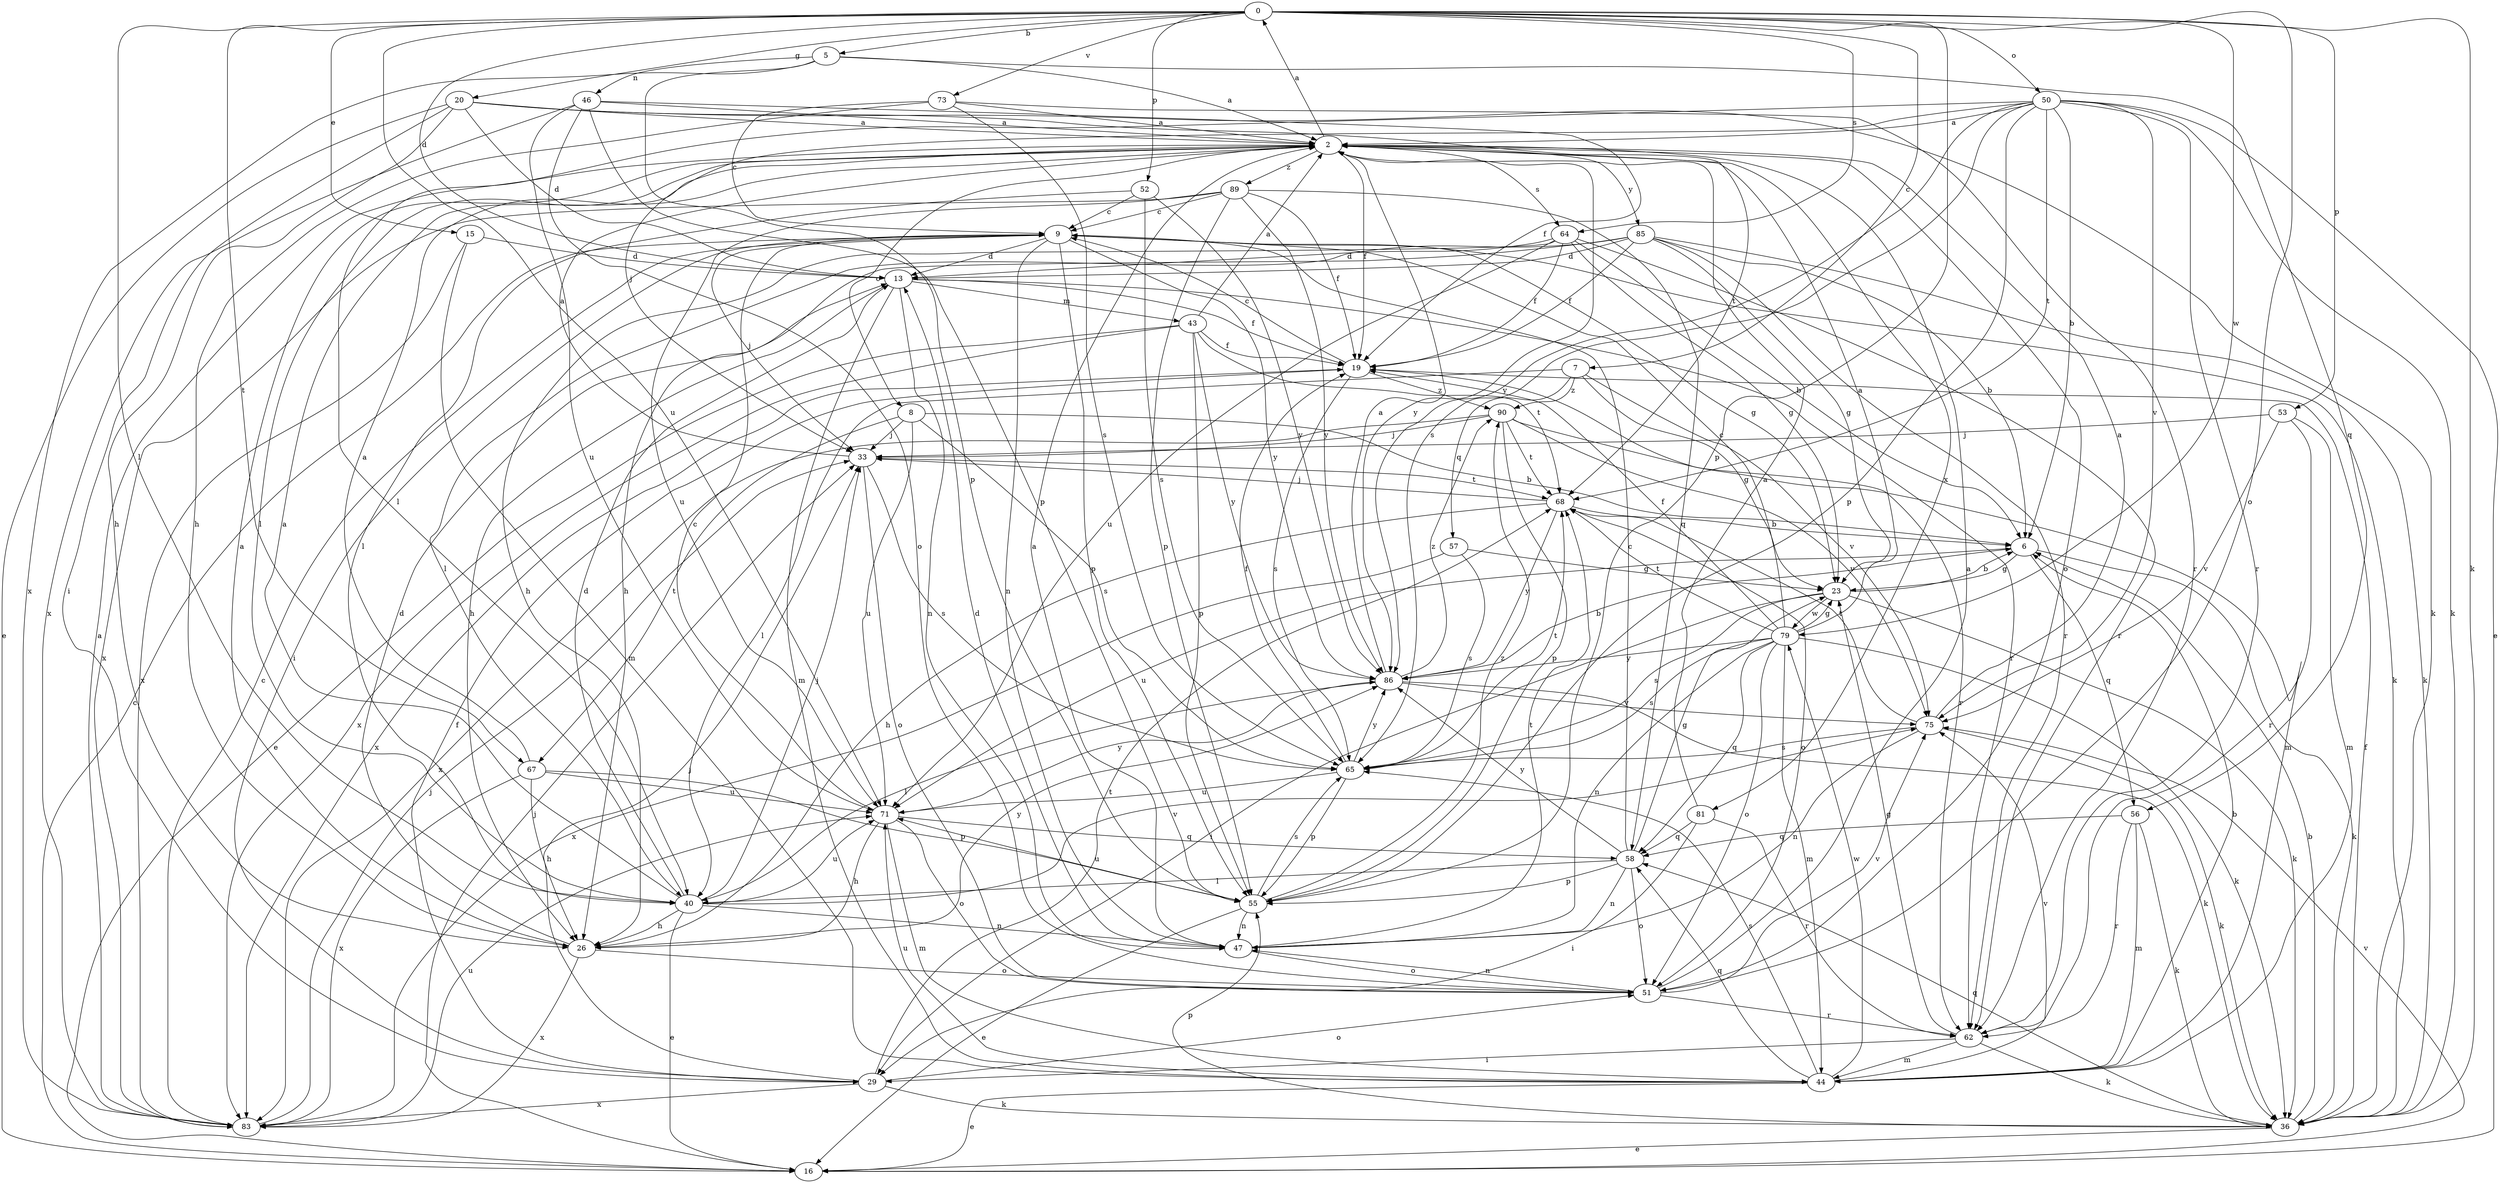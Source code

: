 strict digraph  {
0;
2;
5;
6;
7;
8;
9;
13;
15;
16;
19;
20;
23;
26;
29;
33;
36;
40;
43;
44;
46;
47;
50;
51;
52;
53;
55;
56;
57;
58;
62;
64;
65;
67;
68;
71;
73;
75;
79;
81;
83;
85;
86;
89;
90;
0 -> 5  [label=b];
0 -> 7  [label=c];
0 -> 13  [label=d];
0 -> 15  [label=e];
0 -> 20  [label=g];
0 -> 36  [label=k];
0 -> 40  [label=l];
0 -> 50  [label=o];
0 -> 51  [label=o];
0 -> 52  [label=p];
0 -> 53  [label=p];
0 -> 55  [label=p];
0 -> 64  [label=s];
0 -> 67  [label=t];
0 -> 71  [label=u];
0 -> 73  [label=v];
0 -> 79  [label=w];
2 -> 0  [label=a];
2 -> 8  [label=c];
2 -> 19  [label=f];
2 -> 40  [label=l];
2 -> 51  [label=o];
2 -> 64  [label=s];
2 -> 81  [label=x];
2 -> 85  [label=y];
2 -> 86  [label=y];
2 -> 89  [label=z];
5 -> 2  [label=a];
5 -> 46  [label=n];
5 -> 55  [label=p];
5 -> 56  [label=q];
5 -> 83  [label=x];
6 -> 23  [label=g];
6 -> 36  [label=k];
6 -> 56  [label=q];
6 -> 71  [label=u];
7 -> 23  [label=g];
7 -> 40  [label=l];
7 -> 57  [label=q];
7 -> 75  [label=v];
7 -> 90  [label=z];
8 -> 6  [label=b];
8 -> 33  [label=j];
8 -> 65  [label=s];
8 -> 67  [label=t];
8 -> 71  [label=u];
9 -> 13  [label=d];
9 -> 23  [label=g];
9 -> 29  [label=i];
9 -> 33  [label=j];
9 -> 36  [label=k];
9 -> 47  [label=n];
9 -> 55  [label=p];
9 -> 86  [label=y];
13 -> 19  [label=f];
13 -> 26  [label=h];
13 -> 43  [label=m];
13 -> 44  [label=m];
13 -> 47  [label=n];
13 -> 62  [label=r];
15 -> 13  [label=d];
15 -> 44  [label=m];
15 -> 83  [label=x];
16 -> 9  [label=c];
16 -> 33  [label=j];
16 -> 75  [label=v];
19 -> 9  [label=c];
19 -> 62  [label=r];
19 -> 65  [label=s];
19 -> 83  [label=x];
19 -> 90  [label=z];
20 -> 2  [label=a];
20 -> 13  [label=d];
20 -> 16  [label=e];
20 -> 26  [label=h];
20 -> 29  [label=i];
20 -> 36  [label=k];
20 -> 68  [label=t];
23 -> 6  [label=b];
23 -> 29  [label=i];
23 -> 36  [label=k];
23 -> 65  [label=s];
23 -> 79  [label=w];
26 -> 2  [label=a];
26 -> 13  [label=d];
26 -> 51  [label=o];
26 -> 83  [label=x];
26 -> 86  [label=y];
29 -> 19  [label=f];
29 -> 33  [label=j];
29 -> 36  [label=k];
29 -> 51  [label=o];
29 -> 68  [label=t];
29 -> 83  [label=x];
33 -> 2  [label=a];
33 -> 51  [label=o];
33 -> 65  [label=s];
33 -> 68  [label=t];
36 -> 6  [label=b];
36 -> 16  [label=e];
36 -> 19  [label=f];
36 -> 55  [label=p];
36 -> 58  [label=q];
40 -> 2  [label=a];
40 -> 13  [label=d];
40 -> 16  [label=e];
40 -> 26  [label=h];
40 -> 33  [label=j];
40 -> 47  [label=n];
40 -> 71  [label=u];
40 -> 75  [label=v];
43 -> 2  [label=a];
43 -> 16  [label=e];
43 -> 19  [label=f];
43 -> 55  [label=p];
43 -> 68  [label=t];
43 -> 83  [label=x];
43 -> 86  [label=y];
44 -> 6  [label=b];
44 -> 16  [label=e];
44 -> 58  [label=q];
44 -> 65  [label=s];
44 -> 71  [label=u];
44 -> 75  [label=v];
44 -> 79  [label=w];
46 -> 2  [label=a];
46 -> 19  [label=f];
46 -> 51  [label=o];
46 -> 55  [label=p];
46 -> 71  [label=u];
46 -> 83  [label=x];
47 -> 2  [label=a];
47 -> 13  [label=d];
47 -> 51  [label=o];
47 -> 68  [label=t];
50 -> 2  [label=a];
50 -> 6  [label=b];
50 -> 16  [label=e];
50 -> 33  [label=j];
50 -> 36  [label=k];
50 -> 40  [label=l];
50 -> 55  [label=p];
50 -> 62  [label=r];
50 -> 65  [label=s];
50 -> 68  [label=t];
50 -> 75  [label=v];
50 -> 86  [label=y];
51 -> 2  [label=a];
51 -> 47  [label=n];
51 -> 62  [label=r];
51 -> 75  [label=v];
52 -> 9  [label=c];
52 -> 40  [label=l];
52 -> 65  [label=s];
52 -> 86  [label=y];
53 -> 33  [label=j];
53 -> 44  [label=m];
53 -> 62  [label=r];
53 -> 75  [label=v];
55 -> 16  [label=e];
55 -> 47  [label=n];
55 -> 65  [label=s];
55 -> 71  [label=u];
55 -> 90  [label=z];
56 -> 36  [label=k];
56 -> 44  [label=m];
56 -> 58  [label=q];
56 -> 62  [label=r];
57 -> 23  [label=g];
57 -> 65  [label=s];
57 -> 83  [label=x];
58 -> 9  [label=c];
58 -> 23  [label=g];
58 -> 40  [label=l];
58 -> 47  [label=n];
58 -> 51  [label=o];
58 -> 55  [label=p];
58 -> 86  [label=y];
62 -> 23  [label=g];
62 -> 29  [label=i];
62 -> 36  [label=k];
62 -> 44  [label=m];
64 -> 6  [label=b];
64 -> 13  [label=d];
64 -> 19  [label=f];
64 -> 23  [label=g];
64 -> 26  [label=h];
64 -> 62  [label=r];
64 -> 71  [label=u];
65 -> 19  [label=f];
65 -> 55  [label=p];
65 -> 68  [label=t];
65 -> 71  [label=u];
65 -> 86  [label=y];
67 -> 2  [label=a];
67 -> 26  [label=h];
67 -> 55  [label=p];
67 -> 71  [label=u];
67 -> 83  [label=x];
68 -> 6  [label=b];
68 -> 26  [label=h];
68 -> 33  [label=j];
68 -> 51  [label=o];
68 -> 86  [label=y];
71 -> 9  [label=c];
71 -> 26  [label=h];
71 -> 44  [label=m];
71 -> 51  [label=o];
71 -> 58  [label=q];
71 -> 86  [label=y];
73 -> 2  [label=a];
73 -> 9  [label=c];
73 -> 26  [label=h];
73 -> 62  [label=r];
73 -> 65  [label=s];
75 -> 2  [label=a];
75 -> 36  [label=k];
75 -> 47  [label=n];
75 -> 65  [label=s];
75 -> 68  [label=t];
79 -> 2  [label=a];
79 -> 9  [label=c];
79 -> 19  [label=f];
79 -> 23  [label=g];
79 -> 36  [label=k];
79 -> 44  [label=m];
79 -> 47  [label=n];
79 -> 51  [label=o];
79 -> 58  [label=q];
79 -> 65  [label=s];
79 -> 68  [label=t];
79 -> 86  [label=y];
81 -> 2  [label=a];
81 -> 29  [label=i];
81 -> 58  [label=q];
81 -> 62  [label=r];
83 -> 2  [label=a];
83 -> 9  [label=c];
83 -> 33  [label=j];
83 -> 71  [label=u];
85 -> 6  [label=b];
85 -> 13  [label=d];
85 -> 19  [label=f];
85 -> 23  [label=g];
85 -> 26  [label=h];
85 -> 36  [label=k];
85 -> 40  [label=l];
85 -> 62  [label=r];
86 -> 2  [label=a];
86 -> 6  [label=b];
86 -> 36  [label=k];
86 -> 40  [label=l];
86 -> 75  [label=v];
86 -> 90  [label=z];
89 -> 9  [label=c];
89 -> 19  [label=f];
89 -> 55  [label=p];
89 -> 58  [label=q];
89 -> 71  [label=u];
89 -> 83  [label=x];
89 -> 86  [label=y];
90 -> 33  [label=j];
90 -> 44  [label=m];
90 -> 55  [label=p];
90 -> 68  [label=t];
90 -> 75  [label=v];
90 -> 83  [label=x];
}
